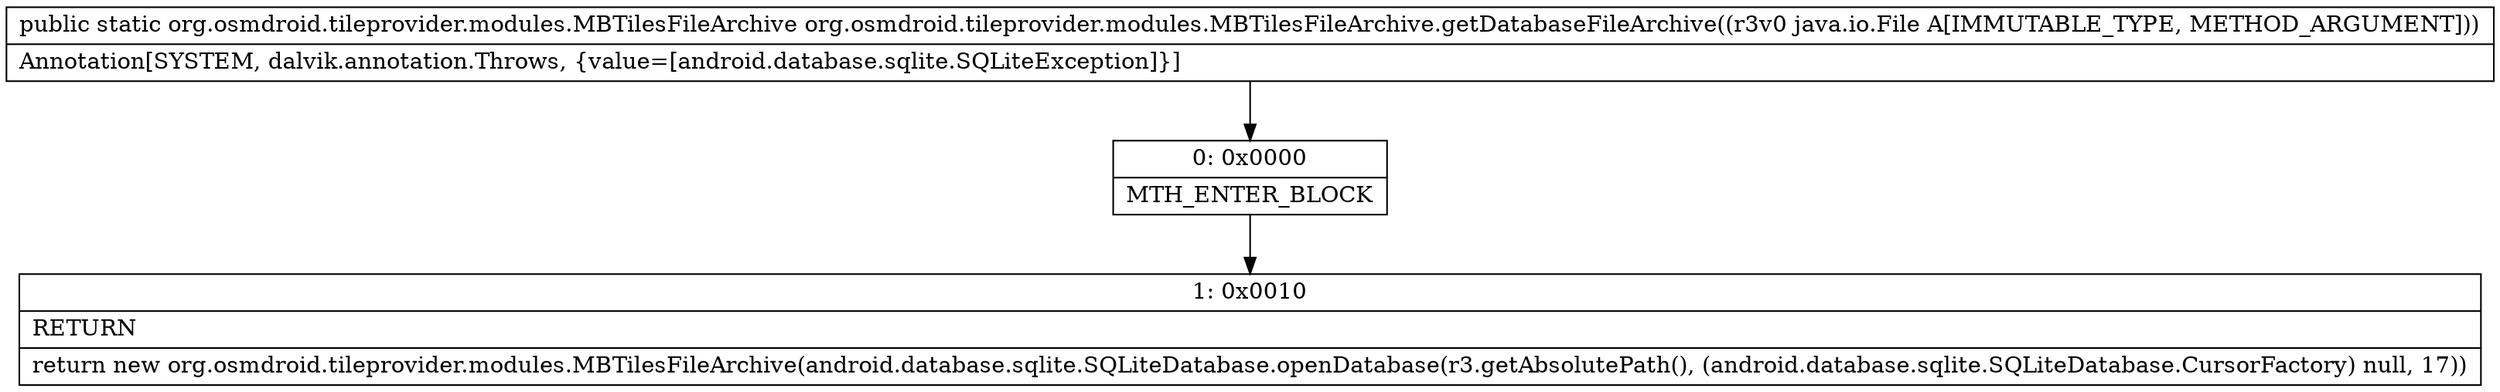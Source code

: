 digraph "CFG fororg.osmdroid.tileprovider.modules.MBTilesFileArchive.getDatabaseFileArchive(Ljava\/io\/File;)Lorg\/osmdroid\/tileprovider\/modules\/MBTilesFileArchive;" {
Node_0 [shape=record,label="{0\:\ 0x0000|MTH_ENTER_BLOCK\l}"];
Node_1 [shape=record,label="{1\:\ 0x0010|RETURN\l|return new org.osmdroid.tileprovider.modules.MBTilesFileArchive(android.database.sqlite.SQLiteDatabase.openDatabase(r3.getAbsolutePath(), (android.database.sqlite.SQLiteDatabase.CursorFactory) null, 17))\l}"];
MethodNode[shape=record,label="{public static org.osmdroid.tileprovider.modules.MBTilesFileArchive org.osmdroid.tileprovider.modules.MBTilesFileArchive.getDatabaseFileArchive((r3v0 java.io.File A[IMMUTABLE_TYPE, METHOD_ARGUMENT]))  | Annotation[SYSTEM, dalvik.annotation.Throws, \{value=[android.database.sqlite.SQLiteException]\}]\l}"];
MethodNode -> Node_0;
Node_0 -> Node_1;
}

